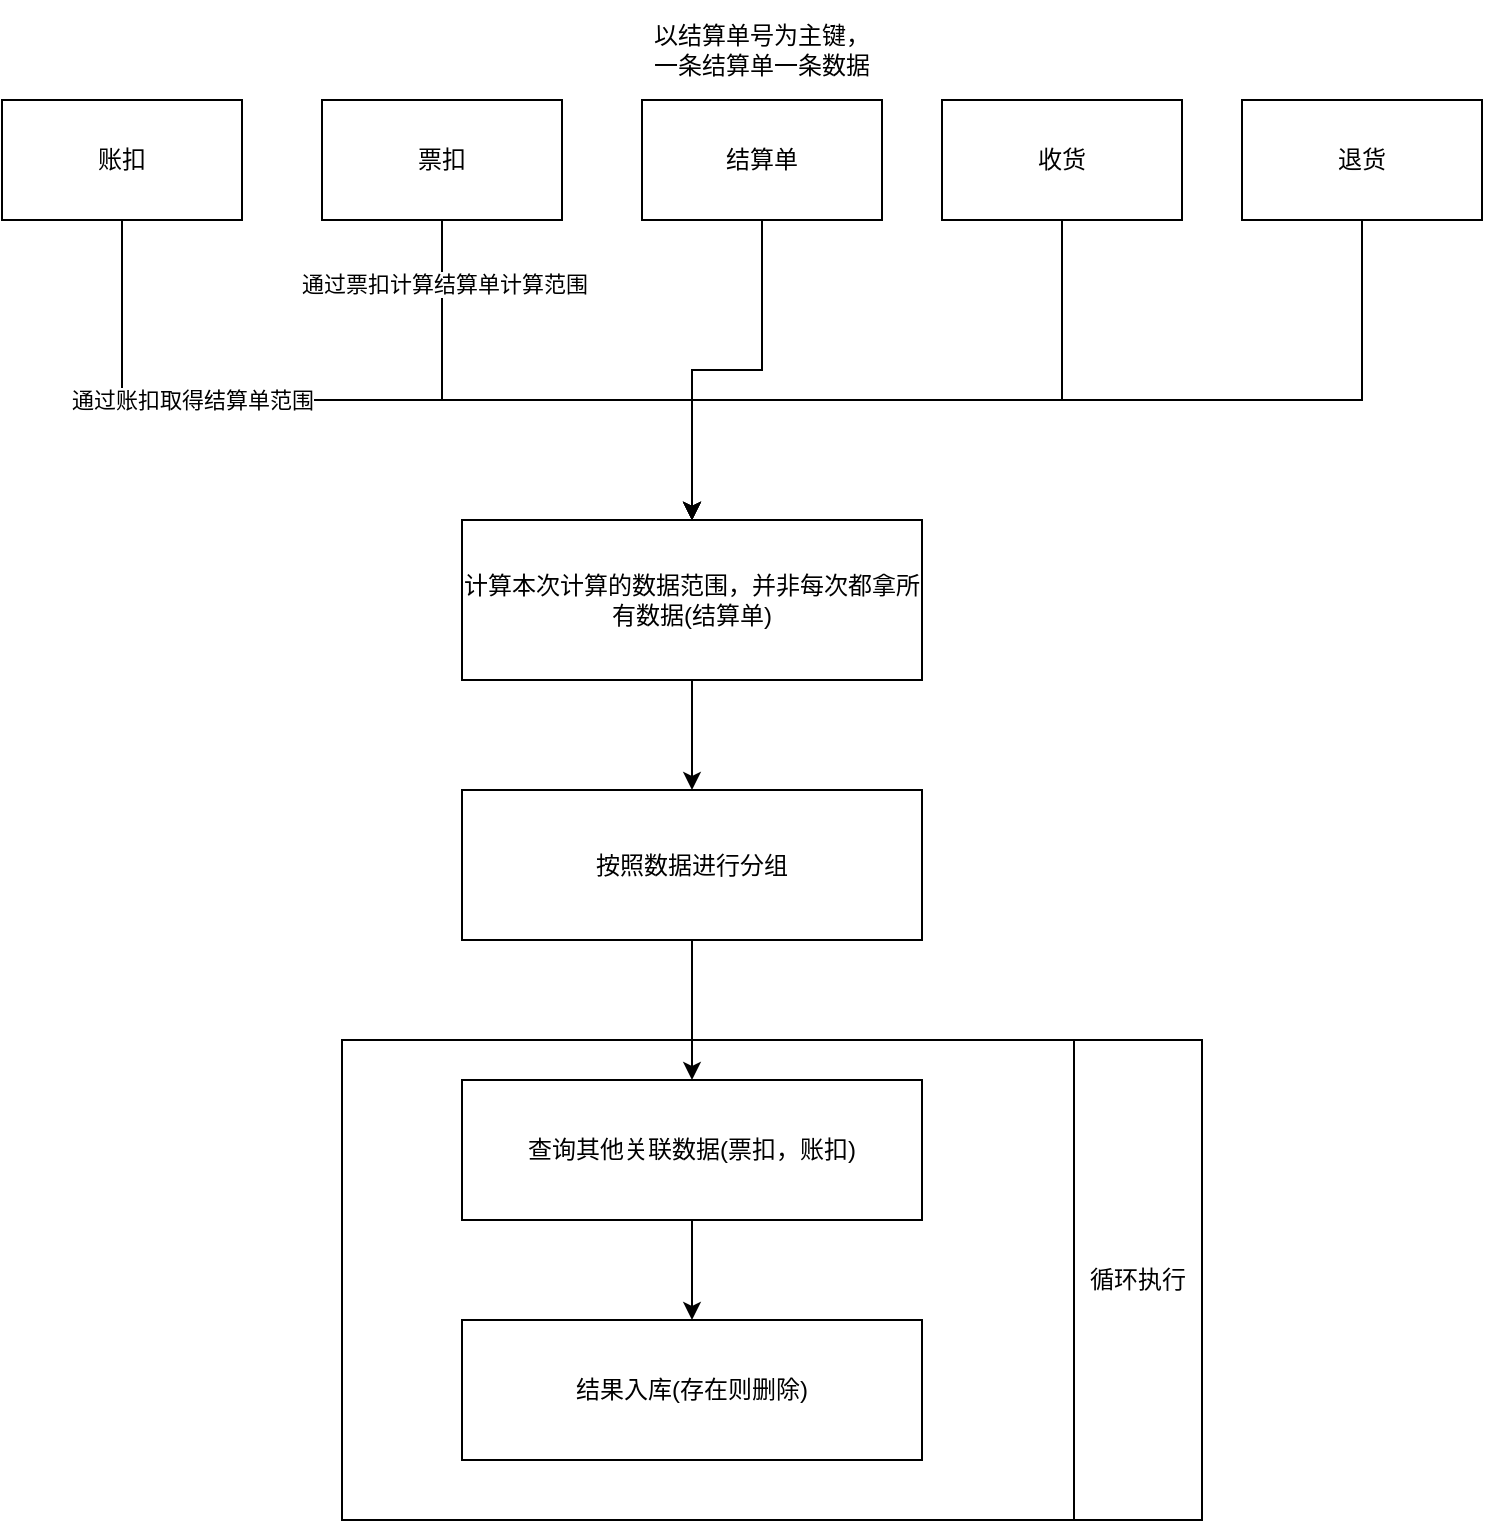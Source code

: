 <mxfile version="13.8.1" type="github">
  <diagram id="ZvT8qRB5lOMpPSMuzQj6" name="Page-1">
    <mxGraphModel dx="1293" dy="693" grid="1" gridSize="10" guides="1" tooltips="1" connect="1" arrows="1" fold="1" page="1" pageScale="1" pageWidth="827" pageHeight="1169" math="0" shadow="0">
      <root>
        <mxCell id="0" />
        <mxCell id="1" parent="0" />
        <mxCell id="yI4PQBQ8esMdKVCEDkn8-23" value="" style="rounded=0;whiteSpace=wrap;html=1;" vertex="1" parent="1">
          <mxGeometry x="280" y="650" width="366" height="240" as="geometry" />
        </mxCell>
        <mxCell id="yI4PQBQ8esMdKVCEDkn8-8" style="edgeStyle=orthogonalEdgeStyle;rounded=0;orthogonalLoop=1;jettySize=auto;html=1;entryX=0.5;entryY=0;entryDx=0;entryDy=0;" edge="1" parent="1" source="yI4PQBQ8esMdKVCEDkn8-1" target="yI4PQBQ8esMdKVCEDkn8-7">
          <mxGeometry relative="1" as="geometry">
            <Array as="points">
              <mxPoint x="170" y="330" />
              <mxPoint x="455" y="330" />
            </Array>
          </mxGeometry>
        </mxCell>
        <mxCell id="yI4PQBQ8esMdKVCEDkn8-9" value="通过账扣取得结算单范围" style="edgeLabel;html=1;align=center;verticalAlign=middle;resizable=0;points=[];" vertex="1" connectable="0" parent="yI4PQBQ8esMdKVCEDkn8-8">
          <mxGeometry x="-0.586" y="35" relative="1" as="geometry">
            <mxPoint x="35" y="35" as="offset" />
          </mxGeometry>
        </mxCell>
        <mxCell id="yI4PQBQ8esMdKVCEDkn8-1" value="账扣" style="rounded=0;whiteSpace=wrap;html=1;" vertex="1" parent="1">
          <mxGeometry x="110" y="180" width="120" height="60" as="geometry" />
        </mxCell>
        <mxCell id="yI4PQBQ8esMdKVCEDkn8-10" style="edgeStyle=orthogonalEdgeStyle;rounded=0;orthogonalLoop=1;jettySize=auto;html=1;entryX=0.5;entryY=0;entryDx=0;entryDy=0;" edge="1" parent="1" source="yI4PQBQ8esMdKVCEDkn8-2" target="yI4PQBQ8esMdKVCEDkn8-7">
          <mxGeometry relative="1" as="geometry">
            <Array as="points">
              <mxPoint x="330" y="330" />
              <mxPoint x="455" y="330" />
            </Array>
          </mxGeometry>
        </mxCell>
        <mxCell id="yI4PQBQ8esMdKVCEDkn8-12" value="通过票扣计算结算单计算范围" style="edgeLabel;html=1;align=center;verticalAlign=middle;resizable=0;points=[];" vertex="1" connectable="0" parent="yI4PQBQ8esMdKVCEDkn8-10">
          <mxGeometry x="-0.767" y="1" relative="1" as="geometry">
            <mxPoint as="offset" />
          </mxGeometry>
        </mxCell>
        <mxCell id="yI4PQBQ8esMdKVCEDkn8-2" value="票扣" style="rounded=0;whiteSpace=wrap;html=1;" vertex="1" parent="1">
          <mxGeometry x="270" y="180" width="120" height="60" as="geometry" />
        </mxCell>
        <mxCell id="yI4PQBQ8esMdKVCEDkn8-14" style="edgeStyle=orthogonalEdgeStyle;rounded=0;orthogonalLoop=1;jettySize=auto;html=1;" edge="1" parent="1" source="yI4PQBQ8esMdKVCEDkn8-3" target="yI4PQBQ8esMdKVCEDkn8-7">
          <mxGeometry relative="1" as="geometry" />
        </mxCell>
        <mxCell id="yI4PQBQ8esMdKVCEDkn8-3" value="结算单" style="rounded=0;whiteSpace=wrap;html=1;" vertex="1" parent="1">
          <mxGeometry x="430" y="180" width="120" height="60" as="geometry" />
        </mxCell>
        <mxCell id="yI4PQBQ8esMdKVCEDkn8-11" style="edgeStyle=orthogonalEdgeStyle;rounded=0;orthogonalLoop=1;jettySize=auto;html=1;" edge="1" parent="1" source="yI4PQBQ8esMdKVCEDkn8-4" target="yI4PQBQ8esMdKVCEDkn8-7">
          <mxGeometry relative="1" as="geometry">
            <Array as="points">
              <mxPoint x="640" y="330" />
              <mxPoint x="455" y="330" />
            </Array>
          </mxGeometry>
        </mxCell>
        <mxCell id="yI4PQBQ8esMdKVCEDkn8-4" value="收货" style="rounded=0;whiteSpace=wrap;html=1;" vertex="1" parent="1">
          <mxGeometry x="580" y="180" width="120" height="60" as="geometry" />
        </mxCell>
        <mxCell id="yI4PQBQ8esMdKVCEDkn8-13" style="edgeStyle=orthogonalEdgeStyle;rounded=0;orthogonalLoop=1;jettySize=auto;html=1;entryX=0.5;entryY=0;entryDx=0;entryDy=0;" edge="1" parent="1" source="yI4PQBQ8esMdKVCEDkn8-5" target="yI4PQBQ8esMdKVCEDkn8-7">
          <mxGeometry relative="1" as="geometry">
            <Array as="points">
              <mxPoint x="790" y="330" />
              <mxPoint x="455" y="330" />
            </Array>
          </mxGeometry>
        </mxCell>
        <mxCell id="yI4PQBQ8esMdKVCEDkn8-5" value="退货" style="rounded=0;whiteSpace=wrap;html=1;" vertex="1" parent="1">
          <mxGeometry x="730" y="180" width="120" height="60" as="geometry" />
        </mxCell>
        <mxCell id="yI4PQBQ8esMdKVCEDkn8-6" value="以结算单号为主键，一条结算单一条数据" style="text;html=1;strokeColor=none;fillColor=none;align=center;verticalAlign=middle;whiteSpace=wrap;rounded=0;" vertex="1" parent="1">
          <mxGeometry x="430" y="130" width="120" height="50" as="geometry" />
        </mxCell>
        <mxCell id="yI4PQBQ8esMdKVCEDkn8-18" style="edgeStyle=orthogonalEdgeStyle;rounded=0;orthogonalLoop=1;jettySize=auto;html=1;" edge="1" parent="1" source="yI4PQBQ8esMdKVCEDkn8-7" target="yI4PQBQ8esMdKVCEDkn8-17">
          <mxGeometry relative="1" as="geometry" />
        </mxCell>
        <mxCell id="yI4PQBQ8esMdKVCEDkn8-7" value="计算本次计算的数据范围，并非每次都拿所有数据(结算单)" style="rounded=0;whiteSpace=wrap;html=1;" vertex="1" parent="1">
          <mxGeometry x="340" y="390" width="230" height="80" as="geometry" />
        </mxCell>
        <mxCell id="yI4PQBQ8esMdKVCEDkn8-20" style="edgeStyle=orthogonalEdgeStyle;rounded=0;orthogonalLoop=1;jettySize=auto;html=1;entryX=0.5;entryY=0;entryDx=0;entryDy=0;" edge="1" parent="1" source="yI4PQBQ8esMdKVCEDkn8-17" target="yI4PQBQ8esMdKVCEDkn8-19">
          <mxGeometry relative="1" as="geometry" />
        </mxCell>
        <mxCell id="yI4PQBQ8esMdKVCEDkn8-17" value="按照数据进行分组" style="rounded=0;whiteSpace=wrap;html=1;" vertex="1" parent="1">
          <mxGeometry x="340" y="525" width="230" height="75" as="geometry" />
        </mxCell>
        <mxCell id="yI4PQBQ8esMdKVCEDkn8-22" style="edgeStyle=orthogonalEdgeStyle;rounded=0;orthogonalLoop=1;jettySize=auto;html=1;" edge="1" parent="1" source="yI4PQBQ8esMdKVCEDkn8-19" target="yI4PQBQ8esMdKVCEDkn8-21">
          <mxGeometry relative="1" as="geometry" />
        </mxCell>
        <mxCell id="yI4PQBQ8esMdKVCEDkn8-19" value="查询其他关联数据(票扣，账扣)" style="rounded=0;whiteSpace=wrap;html=1;" vertex="1" parent="1">
          <mxGeometry x="340" y="670" width="230" height="70" as="geometry" />
        </mxCell>
        <mxCell id="yI4PQBQ8esMdKVCEDkn8-21" value="结果入库(存在则删除)" style="rounded=0;whiteSpace=wrap;html=1;" vertex="1" parent="1">
          <mxGeometry x="340" y="790" width="230" height="70" as="geometry" />
        </mxCell>
        <mxCell id="yI4PQBQ8esMdKVCEDkn8-24" value="循环执行" style="rounded=0;whiteSpace=wrap;html=1;" vertex="1" parent="1">
          <mxGeometry x="646" y="650" width="64" height="240" as="geometry" />
        </mxCell>
      </root>
    </mxGraphModel>
  </diagram>
</mxfile>
